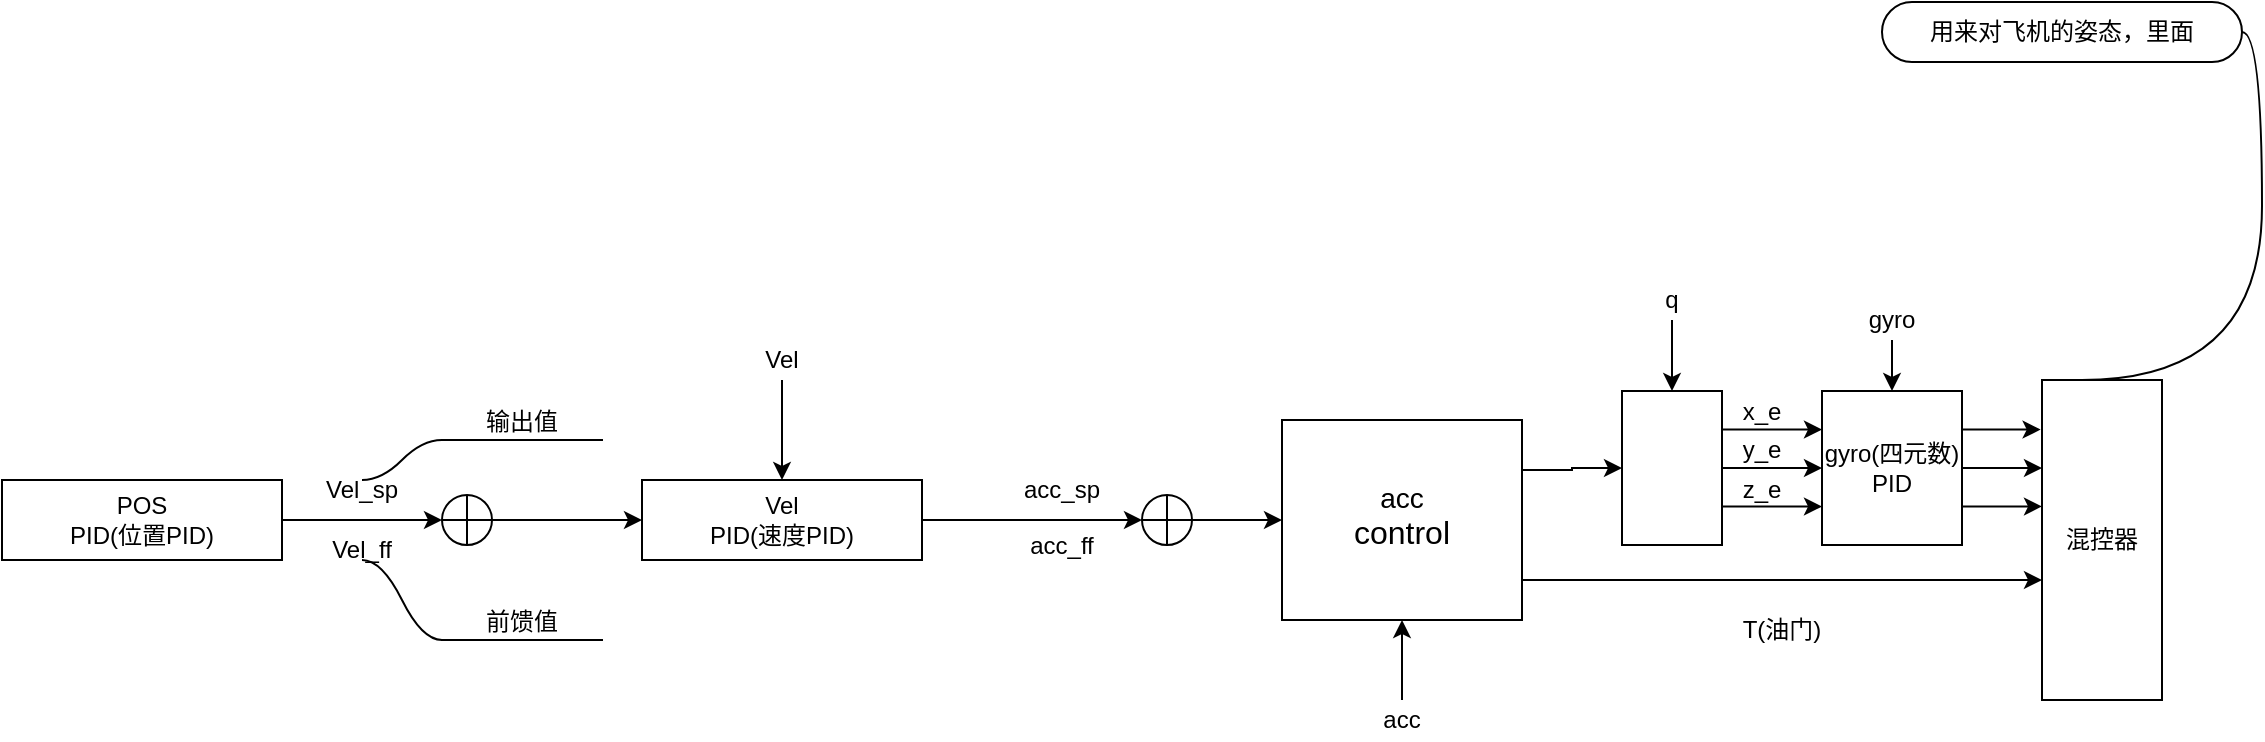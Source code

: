 <mxfile version="26.1.3">
  <diagram name="第 1 页" id="_98WVQUTT1FHia43dZIL">
    <mxGraphModel dx="174" dy="257" grid="1" gridSize="10" guides="1" tooltips="1" connect="1" arrows="1" fold="1" page="1" pageScale="1" pageWidth="827" pageHeight="1169" math="0" shadow="0">
      <root>
        <mxCell id="0" />
        <mxCell id="1" parent="0" />
        <mxCell id="DZe8NKR61AUOOE2hUX04-11" style="edgeStyle=orthogonalEdgeStyle;rounded=0;orthogonalLoop=1;jettySize=auto;html=1;exitX=1;exitY=0.5;exitDx=0;exitDy=0;entryX=0;entryY=0.5;entryDx=0;entryDy=0;" parent="1" source="DZe8NKR61AUOOE2hUX04-1" target="DZe8NKR61AUOOE2hUX04-9" edge="1">
          <mxGeometry relative="1" as="geometry" />
        </mxCell>
        <mxCell id="DZe8NKR61AUOOE2hUX04-1" value="POS&lt;div&gt;PID(位置PID)&lt;/div&gt;" style="rounded=0;whiteSpace=wrap;html=1;" parent="1" vertex="1">
          <mxGeometry x="60" y="380" width="140" height="40" as="geometry" />
        </mxCell>
        <mxCell id="DZe8NKR61AUOOE2hUX04-6" style="edgeStyle=orthogonalEdgeStyle;rounded=0;orthogonalLoop=1;jettySize=auto;html=1;exitX=1;exitY=0.5;exitDx=0;exitDy=0;" parent="1" source="DZe8NKR61AUOOE2hUX04-3" edge="1">
          <mxGeometry relative="1" as="geometry">
            <mxPoint x="630" y="400" as="targetPoint" />
          </mxGeometry>
        </mxCell>
        <mxCell id="DZe8NKR61AUOOE2hUX04-3" value="Vel&lt;br&gt;&lt;div&gt;PID(速度PID)&lt;/div&gt;" style="rounded=0;whiteSpace=wrap;html=1;" parent="1" vertex="1">
          <mxGeometry x="380" y="380" width="140" height="40" as="geometry" />
        </mxCell>
        <mxCell id="DZe8NKR61AUOOE2hUX04-7" value="Vel_sp" style="text;strokeColor=none;align=center;fillColor=none;html=1;verticalAlign=middle;whiteSpace=wrap;rounded=0;" parent="1" vertex="1">
          <mxGeometry x="210" y="370" width="60" height="30" as="geometry" />
        </mxCell>
        <mxCell id="DZe8NKR61AUOOE2hUX04-8" value="Vel_ff" style="text;strokeColor=none;align=center;fillColor=none;html=1;verticalAlign=middle;whiteSpace=wrap;rounded=0;" parent="1" vertex="1">
          <mxGeometry x="210" y="400" width="60" height="30" as="geometry" />
        </mxCell>
        <mxCell id="DZe8NKR61AUOOE2hUX04-21" style="edgeStyle=orthogonalEdgeStyle;rounded=0;orthogonalLoop=1;jettySize=auto;html=1;exitX=1;exitY=0.5;exitDx=0;exitDy=0;" parent="1" source="DZe8NKR61AUOOE2hUX04-9" target="DZe8NKR61AUOOE2hUX04-3" edge="1">
          <mxGeometry relative="1" as="geometry" />
        </mxCell>
        <mxCell id="DZe8NKR61AUOOE2hUX04-9" value="" style="shape=orEllipse;perimeter=ellipsePerimeter;whiteSpace=wrap;html=1;backgroundOutline=1;" parent="1" vertex="1">
          <mxGeometry x="280" y="387.5" width="25" height="25" as="geometry" />
        </mxCell>
        <mxCell id="DZe8NKR61AUOOE2hUX04-14" value="前馈值" style="whiteSpace=wrap;html=1;shape=partialRectangle;top=0;left=0;bottom=1;right=0;points=[[0,1],[1,1]];fillColor=none;align=center;verticalAlign=bottom;routingCenterY=0.5;snapToPoint=1;recursiveResize=0;autosize=1;treeFolding=1;treeMoving=1;newEdgeStyle={&quot;edgeStyle&quot;:&quot;entityRelationEdgeStyle&quot;,&quot;startArrow&quot;:&quot;none&quot;,&quot;endArrow&quot;:&quot;none&quot;,&quot;segment&quot;:10,&quot;curved&quot;:1,&quot;sourcePerimeterSpacing&quot;:0,&quot;targetPerimeterSpacing&quot;:0};" parent="1" vertex="1">
          <mxGeometry x="280" y="430" width="80" height="30" as="geometry" />
        </mxCell>
        <mxCell id="DZe8NKR61AUOOE2hUX04-15" value="" style="edgeStyle=entityRelationEdgeStyle;startArrow=none;endArrow=none;segment=10;curved=1;sourcePerimeterSpacing=0;targetPerimeterSpacing=0;rounded=0;" parent="1" target="DZe8NKR61AUOOE2hUX04-14" edge="1">
          <mxGeometry relative="1" as="geometry">
            <mxPoint x="240" y="420" as="sourcePoint" />
          </mxGeometry>
        </mxCell>
        <mxCell id="DZe8NKR61AUOOE2hUX04-19" value="输出值" style="whiteSpace=wrap;html=1;shape=partialRectangle;top=0;left=0;bottom=1;right=0;points=[[0,1],[1,1]];fillColor=none;align=center;verticalAlign=bottom;routingCenterY=0.5;snapToPoint=1;recursiveResize=0;autosize=1;treeFolding=1;treeMoving=1;newEdgeStyle={&quot;edgeStyle&quot;:&quot;entityRelationEdgeStyle&quot;,&quot;startArrow&quot;:&quot;none&quot;,&quot;endArrow&quot;:&quot;none&quot;,&quot;segment&quot;:10,&quot;curved&quot;:1,&quot;sourcePerimeterSpacing&quot;:0,&quot;targetPerimeterSpacing&quot;:0};" parent="1" vertex="1">
          <mxGeometry x="280" y="340" width="80" height="20" as="geometry" />
        </mxCell>
        <mxCell id="DZe8NKR61AUOOE2hUX04-20" value="" style="edgeStyle=entityRelationEdgeStyle;startArrow=none;endArrow=none;segment=10;curved=1;sourcePerimeterSpacing=0;targetPerimeterSpacing=0;rounded=0;" parent="1" target="DZe8NKR61AUOOE2hUX04-19" edge="1">
          <mxGeometry relative="1" as="geometry">
            <mxPoint x="240" y="380" as="sourcePoint" />
          </mxGeometry>
        </mxCell>
        <mxCell id="DZe8NKR61AUOOE2hUX04-23" style="edgeStyle=orthogonalEdgeStyle;rounded=0;orthogonalLoop=1;jettySize=auto;html=1;exitX=0.5;exitY=1;exitDx=0;exitDy=0;entryX=0.5;entryY=0;entryDx=0;entryDy=0;" parent="1" source="DZe8NKR61AUOOE2hUX04-22" target="DZe8NKR61AUOOE2hUX04-3" edge="1">
          <mxGeometry relative="1" as="geometry" />
        </mxCell>
        <mxCell id="DZe8NKR61AUOOE2hUX04-22" value="Vel" style="text;strokeColor=none;align=center;fillColor=none;html=1;verticalAlign=middle;whiteSpace=wrap;rounded=0;" parent="1" vertex="1">
          <mxGeometry x="430" y="310" width="40" height="20" as="geometry" />
        </mxCell>
        <mxCell id="DZe8NKR61AUOOE2hUX04-24" value="acc_sp" style="text;strokeColor=none;align=center;fillColor=none;html=1;verticalAlign=middle;whiteSpace=wrap;rounded=0;" parent="1" vertex="1">
          <mxGeometry x="560" y="375" width="60" height="20" as="geometry" />
        </mxCell>
        <mxCell id="DZe8NKR61AUOOE2hUX04-25" value="acc_ff" style="text;strokeColor=none;align=center;fillColor=none;html=1;verticalAlign=middle;whiteSpace=wrap;rounded=0;" parent="1" vertex="1">
          <mxGeometry x="560" y="405" width="60" height="15" as="geometry" />
        </mxCell>
        <mxCell id="DZe8NKR61AUOOE2hUX04-28" style="edgeStyle=orthogonalEdgeStyle;rounded=0;orthogonalLoop=1;jettySize=auto;html=1;exitX=1;exitY=0.5;exitDx=0;exitDy=0;entryX=0;entryY=0.5;entryDx=0;entryDy=0;" parent="1" source="DZe8NKR61AUOOE2hUX04-26" target="DZe8NKR61AUOOE2hUX04-27" edge="1">
          <mxGeometry relative="1" as="geometry" />
        </mxCell>
        <mxCell id="DZe8NKR61AUOOE2hUX04-26" value="" style="shape=orEllipse;perimeter=ellipsePerimeter;whiteSpace=wrap;html=1;backgroundOutline=1;" parent="1" vertex="1">
          <mxGeometry x="630" y="387.5" width="25" height="25" as="geometry" />
        </mxCell>
        <mxCell id="KF2gLB0UcrY-7FGsn3Lj-23" style="edgeStyle=orthogonalEdgeStyle;rounded=0;orthogonalLoop=1;jettySize=auto;html=1;exitX=1;exitY=0.25;exitDx=0;exitDy=0;entryX=0;entryY=0.5;entryDx=0;entryDy=0;" edge="1" parent="1" source="DZe8NKR61AUOOE2hUX04-27" target="DZe8NKR61AUOOE2hUX04-32">
          <mxGeometry relative="1" as="geometry" />
        </mxCell>
        <mxCell id="DZe8NKR61AUOOE2hUX04-27" value="" style="rounded=0;whiteSpace=wrap;html=1;" parent="1" vertex="1">
          <mxGeometry x="700" y="350" width="120" height="100" as="geometry" />
        </mxCell>
        <mxCell id="DZe8NKR61AUOOE2hUX04-29" value="&lt;font style=&quot;font-size: 14px;&quot;&gt;acc&lt;/font&gt;&lt;div&gt;&lt;font size=&quot;3&quot;&gt;control&lt;/font&gt;&lt;/div&gt;" style="text;strokeColor=none;align=center;fillColor=none;html=1;verticalAlign=middle;whiteSpace=wrap;rounded=0;" parent="1" vertex="1">
          <mxGeometry x="730" y="382.5" width="60" height="30" as="geometry" />
        </mxCell>
        <mxCell id="DZe8NKR61AUOOE2hUX04-31" style="edgeStyle=orthogonalEdgeStyle;rounded=0;orthogonalLoop=1;jettySize=auto;html=1;exitX=0.5;exitY=0;exitDx=0;exitDy=0;entryX=0.5;entryY=1;entryDx=0;entryDy=0;" parent="1" source="DZe8NKR61AUOOE2hUX04-30" target="DZe8NKR61AUOOE2hUX04-27" edge="1">
          <mxGeometry relative="1" as="geometry" />
        </mxCell>
        <mxCell id="DZe8NKR61AUOOE2hUX04-30" value="acc" style="text;strokeColor=none;align=center;fillColor=none;html=1;verticalAlign=middle;whiteSpace=wrap;rounded=0;" parent="1" vertex="1">
          <mxGeometry x="740" y="490" width="40" height="20" as="geometry" />
        </mxCell>
        <mxCell id="KF2gLB0UcrY-7FGsn3Lj-4" style="edgeStyle=orthogonalEdgeStyle;rounded=0;orthogonalLoop=1;jettySize=auto;html=1;exitX=1;exitY=0.25;exitDx=0;exitDy=0;entryX=0;entryY=0.25;entryDx=0;entryDy=0;" edge="1" parent="1" source="DZe8NKR61AUOOE2hUX04-32" target="KF2gLB0UcrY-7FGsn3Lj-3">
          <mxGeometry relative="1" as="geometry" />
        </mxCell>
        <mxCell id="KF2gLB0UcrY-7FGsn3Lj-5" style="edgeStyle=orthogonalEdgeStyle;rounded=0;orthogonalLoop=1;jettySize=auto;html=1;exitX=1;exitY=0.5;exitDx=0;exitDy=0;entryX=0;entryY=0.5;entryDx=0;entryDy=0;" edge="1" parent="1" source="DZe8NKR61AUOOE2hUX04-32" target="KF2gLB0UcrY-7FGsn3Lj-3">
          <mxGeometry relative="1" as="geometry" />
        </mxCell>
        <mxCell id="KF2gLB0UcrY-7FGsn3Lj-6" style="edgeStyle=orthogonalEdgeStyle;rounded=0;orthogonalLoop=1;jettySize=auto;html=1;exitX=1;exitY=0.75;exitDx=0;exitDy=0;entryX=0;entryY=0.75;entryDx=0;entryDy=0;" edge="1" parent="1" source="DZe8NKR61AUOOE2hUX04-32" target="KF2gLB0UcrY-7FGsn3Lj-3">
          <mxGeometry relative="1" as="geometry" />
        </mxCell>
        <mxCell id="DZe8NKR61AUOOE2hUX04-32" value="" style="rounded=0;whiteSpace=wrap;html=1;" parent="1" vertex="1">
          <mxGeometry x="870" y="335.5" width="50" height="77" as="geometry" />
        </mxCell>
        <mxCell id="KF2gLB0UcrY-7FGsn3Lj-2" style="edgeStyle=orthogonalEdgeStyle;rounded=0;orthogonalLoop=1;jettySize=auto;html=1;exitX=0.5;exitY=1;exitDx=0;exitDy=0;entryX=0.5;entryY=0;entryDx=0;entryDy=0;" edge="1" parent="1" source="KF2gLB0UcrY-7FGsn3Lj-1" target="DZe8NKR61AUOOE2hUX04-32">
          <mxGeometry relative="1" as="geometry" />
        </mxCell>
        <mxCell id="KF2gLB0UcrY-7FGsn3Lj-1" value="q" style="text;strokeColor=none;align=center;fillColor=none;html=1;verticalAlign=middle;whiteSpace=wrap;rounded=0;" vertex="1" parent="1">
          <mxGeometry x="885" y="280" width="20" height="20" as="geometry" />
        </mxCell>
        <mxCell id="KF2gLB0UcrY-7FGsn3Lj-3" value="gyro(四元数)&lt;div&gt;PID&lt;/div&gt;" style="rounded=0;whiteSpace=wrap;html=1;" vertex="1" parent="1">
          <mxGeometry x="970" y="335.5" width="70" height="77" as="geometry" />
        </mxCell>
        <mxCell id="KF2gLB0UcrY-7FGsn3Lj-7" value="x_e" style="text;strokeColor=none;align=center;fillColor=none;html=1;verticalAlign=middle;whiteSpace=wrap;rounded=0;" vertex="1" parent="1">
          <mxGeometry x="930" y="335.5" width="20" height="20" as="geometry" />
        </mxCell>
        <mxCell id="KF2gLB0UcrY-7FGsn3Lj-8" value="y_e" style="text;strokeColor=none;align=center;fillColor=none;html=1;verticalAlign=middle;whiteSpace=wrap;rounded=0;" vertex="1" parent="1">
          <mxGeometry x="930" y="355" width="20" height="20" as="geometry" />
        </mxCell>
        <mxCell id="KF2gLB0UcrY-7FGsn3Lj-9" value="z_e" style="text;strokeColor=none;align=center;fillColor=none;html=1;verticalAlign=middle;whiteSpace=wrap;rounded=0;" vertex="1" parent="1">
          <mxGeometry x="930" y="375" width="20" height="20" as="geometry" />
        </mxCell>
        <mxCell id="KF2gLB0UcrY-7FGsn3Lj-11" style="edgeStyle=orthogonalEdgeStyle;rounded=0;orthogonalLoop=1;jettySize=auto;html=1;exitX=0.5;exitY=1;exitDx=0;exitDy=0;entryX=0.5;entryY=0;entryDx=0;entryDy=0;" edge="1" parent="1" source="KF2gLB0UcrY-7FGsn3Lj-10" target="KF2gLB0UcrY-7FGsn3Lj-3">
          <mxGeometry relative="1" as="geometry" />
        </mxCell>
        <mxCell id="KF2gLB0UcrY-7FGsn3Lj-10" value="gyro" style="text;strokeColor=none;align=center;fillColor=none;html=1;verticalAlign=middle;whiteSpace=wrap;rounded=0;" vertex="1" parent="1">
          <mxGeometry x="990" y="290" width="30" height="20" as="geometry" />
        </mxCell>
        <mxCell id="KF2gLB0UcrY-7FGsn3Lj-12" value="混控器" style="rounded=0;whiteSpace=wrap;html=1;" vertex="1" parent="1">
          <mxGeometry x="1080" y="330" width="60" height="160" as="geometry" />
        </mxCell>
        <mxCell id="KF2gLB0UcrY-7FGsn3Lj-14" style="edgeStyle=orthogonalEdgeStyle;rounded=0;orthogonalLoop=1;jettySize=auto;html=1;exitX=1;exitY=0.25;exitDx=0;exitDy=0;entryX=-0.012;entryY=0.161;entryDx=0;entryDy=0;entryPerimeter=0;" edge="1" parent="1" source="KF2gLB0UcrY-7FGsn3Lj-3" target="KF2gLB0UcrY-7FGsn3Lj-12">
          <mxGeometry relative="1" as="geometry" />
        </mxCell>
        <mxCell id="KF2gLB0UcrY-7FGsn3Lj-17" style="edgeStyle=orthogonalEdgeStyle;rounded=0;orthogonalLoop=1;jettySize=auto;html=1;exitX=1;exitY=0.5;exitDx=0;exitDy=0;entryX=0;entryY=0.275;entryDx=0;entryDy=0;entryPerimeter=0;" edge="1" parent="1" source="KF2gLB0UcrY-7FGsn3Lj-3" target="KF2gLB0UcrY-7FGsn3Lj-12">
          <mxGeometry relative="1" as="geometry" />
        </mxCell>
        <mxCell id="KF2gLB0UcrY-7FGsn3Lj-18" style="edgeStyle=orthogonalEdgeStyle;rounded=0;orthogonalLoop=1;jettySize=auto;html=1;exitX=1;exitY=0.75;exitDx=0;exitDy=0;entryX=0;entryY=0.395;entryDx=0;entryDy=0;entryPerimeter=0;" edge="1" parent="1" source="KF2gLB0UcrY-7FGsn3Lj-3" target="KF2gLB0UcrY-7FGsn3Lj-12">
          <mxGeometry relative="1" as="geometry" />
        </mxCell>
        <mxCell id="KF2gLB0UcrY-7FGsn3Lj-19" style="edgeStyle=orthogonalEdgeStyle;rounded=0;orthogonalLoop=1;jettySize=auto;html=1;exitX=1;exitY=0.75;exitDx=0;exitDy=0;entryX=0;entryY=0.625;entryDx=0;entryDy=0;entryPerimeter=0;" edge="1" parent="1" source="DZe8NKR61AUOOE2hUX04-27" target="KF2gLB0UcrY-7FGsn3Lj-12">
          <mxGeometry relative="1" as="geometry">
            <Array as="points">
              <mxPoint x="820" y="430" />
            </Array>
          </mxGeometry>
        </mxCell>
        <mxCell id="KF2gLB0UcrY-7FGsn3Lj-20" value="用来对飞机的姿态，里面" style="whiteSpace=wrap;html=1;rounded=1;arcSize=50;align=center;verticalAlign=middle;strokeWidth=1;autosize=1;spacing=4;treeFolding=1;treeMoving=1;newEdgeStyle={&quot;edgeStyle&quot;:&quot;entityRelationEdgeStyle&quot;,&quot;startArrow&quot;:&quot;none&quot;,&quot;endArrow&quot;:&quot;none&quot;,&quot;segment&quot;:10,&quot;curved&quot;:1,&quot;sourcePerimeterSpacing&quot;:0,&quot;targetPerimeterSpacing&quot;:0};" vertex="1" parent="1">
          <mxGeometry x="1000" y="141" width="180" height="30" as="geometry" />
        </mxCell>
        <mxCell id="KF2gLB0UcrY-7FGsn3Lj-21" value="" style="edgeStyle=entityRelationEdgeStyle;startArrow=none;endArrow=none;segment=10;curved=1;sourcePerimeterSpacing=0;targetPerimeterSpacing=0;rounded=0;" edge="1" target="KF2gLB0UcrY-7FGsn3Lj-20" parent="1">
          <mxGeometry relative="1" as="geometry">
            <mxPoint x="1100" y="330" as="sourcePoint" />
          </mxGeometry>
        </mxCell>
        <mxCell id="KF2gLB0UcrY-7FGsn3Lj-22" value="T(油门)" style="text;strokeColor=none;align=center;fillColor=none;html=1;verticalAlign=middle;whiteSpace=wrap;rounded=0;" vertex="1" parent="1">
          <mxGeometry x="920" y="440" width="60" height="30" as="geometry" />
        </mxCell>
      </root>
    </mxGraphModel>
  </diagram>
</mxfile>
